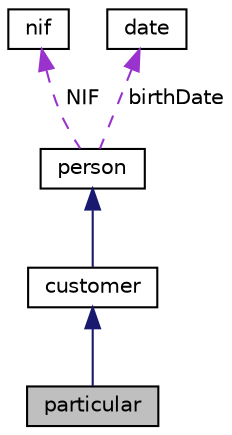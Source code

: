 digraph G
{
  edge [fontname="Helvetica",fontsize="10",labelfontname="Helvetica",labelfontsize="10"];
  node [fontname="Helvetica",fontsize="10",shape=record];
  Node1 [label="particular",height=0.2,width=0.4,color="black", fillcolor="grey75", style="filled" fontcolor="black"];
  Node2 -> Node1 [dir="back",color="midnightblue",fontsize="10",style="solid",fontname="Helvetica"];
  Node2 [label="customer",height=0.2,width=0.4,color="black", fillcolor="white", style="filled",URL="$classcustomer.html",tooltip="Sub-Class customer."];
  Node3 -> Node2 [dir="back",color="midnightblue",fontsize="10",style="solid",fontname="Helvetica"];
  Node3 [label="person",height=0.2,width=0.4,color="black", fillcolor="white", style="filled",URL="$classperson.html",tooltip="Super-Class Person."];
  Node4 -> Node3 [dir="back",color="darkorchid3",fontsize="10",style="dashed",label=" NIF" ,fontname="Helvetica"];
  Node4 [label="nif",height=0.2,width=0.4,color="black", fillcolor="white", style="filled",URL="$classnif.html",tooltip="Numero de Identificao Fiscal with 9 fields."];
  Node5 -> Node3 [dir="back",color="darkorchid3",fontsize="10",style="dashed",label=" birthDate" ,fontname="Helvetica"];
  Node5 [label="date",height=0.2,width=0.4,color="black", fillcolor="white", style="filled",URL="$classdate.html",tooltip="Class Date."];
}
